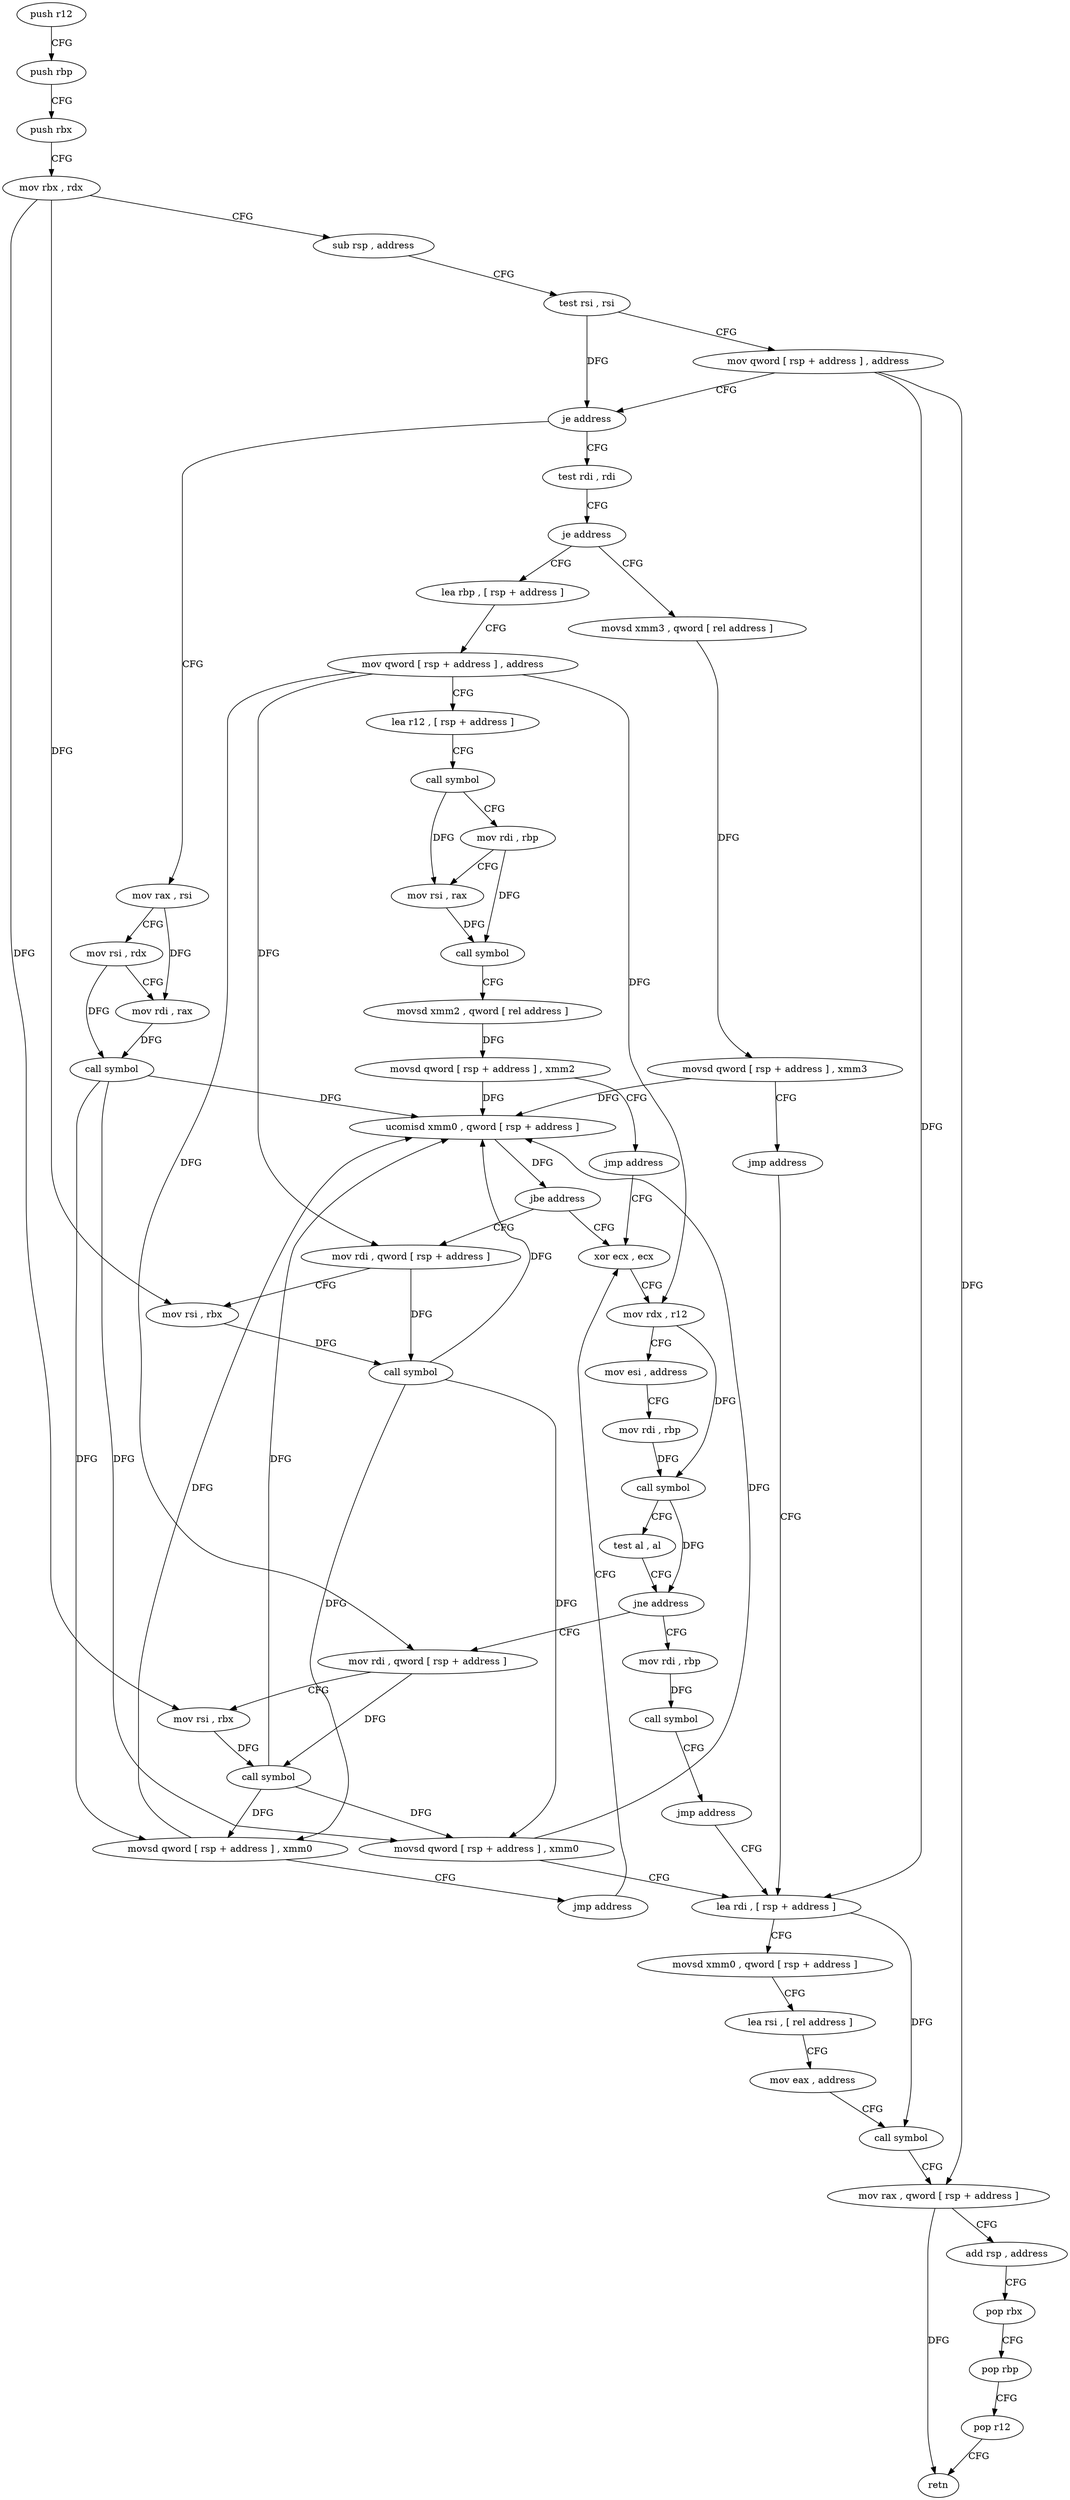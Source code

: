 digraph "func" {
"153392" [label = "push r12" ]
"153394" [label = "push rbp" ]
"153395" [label = "push rbx" ]
"153396" [label = "mov rbx , rdx" ]
"153399" [label = "sub rsp , address" ]
"153403" [label = "test rsi , rsi" ]
"153406" [label = "mov qword [ rsp + address ] , address" ]
"153415" [label = "je address" ]
"153488" [label = "test rdi , rdi" ]
"153417" [label = "mov rax , rsi" ]
"153491" [label = "je address" ]
"153640" [label = "movsd xmm3 , qword [ rel address ]" ]
"153497" [label = "lea rbp , [ rsp + address ]" ]
"153420" [label = "mov rsi , rdx" ]
"153423" [label = "mov rdi , rax" ]
"153426" [label = "call symbol" ]
"153431" [label = "movsd qword [ rsp + address ] , xmm0" ]
"153437" [label = "lea rdi , [ rsp + address ]" ]
"153648" [label = "movsd qword [ rsp + address ] , xmm3" ]
"153654" [label = "jmp address" ]
"153502" [label = "mov qword [ rsp + address ] , address" ]
"153511" [label = "lea r12 , [ rsp + address ]" ]
"153516" [label = "call symbol" ]
"153521" [label = "mov rdi , rbp" ]
"153524" [label = "mov rsi , rax" ]
"153527" [label = "call symbol" ]
"153532" [label = "movsd xmm2 , qword [ rel address ]" ]
"153540" [label = "movsd qword [ rsp + address ] , xmm2" ]
"153546" [label = "jmp address" ]
"153573" [label = "xor ecx , ecx" ]
"153442" [label = "movsd xmm0 , qword [ rsp + address ]" ]
"153448" [label = "lea rsi , [ rel address ]" ]
"153455" [label = "mov eax , address" ]
"153460" [label = "call symbol" ]
"153465" [label = "mov rax , qword [ rsp + address ]" ]
"153470" [label = "add rsp , address" ]
"153474" [label = "pop rbx" ]
"153475" [label = "pop rbp" ]
"153476" [label = "pop r12" ]
"153478" [label = "retn" ]
"153575" [label = "mov rdx , r12" ]
"153578" [label = "mov esi , address" ]
"153583" [label = "mov rdi , rbp" ]
"153586" [label = "call symbol" ]
"153591" [label = "test al , al" ]
"153593" [label = "jne address" ]
"153552" [label = "mov rdi , qword [ rsp + address ]" ]
"153595" [label = "mov rdi , rbp" ]
"153557" [label = "mov rsi , rbx" ]
"153560" [label = "call symbol" ]
"153565" [label = "ucomisd xmm0 , qword [ rsp + address ]" ]
"153571" [label = "jbe address" ]
"153616" [label = "mov rdi , qword [ rsp + address ]" ]
"153598" [label = "call symbol" ]
"153603" [label = "jmp address" ]
"153621" [label = "mov rsi , rbx" ]
"153624" [label = "call symbol" ]
"153629" [label = "movsd qword [ rsp + address ] , xmm0" ]
"153635" [label = "jmp address" ]
"153392" -> "153394" [ label = "CFG" ]
"153394" -> "153395" [ label = "CFG" ]
"153395" -> "153396" [ label = "CFG" ]
"153396" -> "153399" [ label = "CFG" ]
"153396" -> "153557" [ label = "DFG" ]
"153396" -> "153621" [ label = "DFG" ]
"153399" -> "153403" [ label = "CFG" ]
"153403" -> "153406" [ label = "CFG" ]
"153403" -> "153415" [ label = "DFG" ]
"153406" -> "153415" [ label = "CFG" ]
"153406" -> "153465" [ label = "DFG" ]
"153406" -> "153437" [ label = "DFG" ]
"153415" -> "153488" [ label = "CFG" ]
"153415" -> "153417" [ label = "CFG" ]
"153488" -> "153491" [ label = "CFG" ]
"153417" -> "153420" [ label = "CFG" ]
"153417" -> "153423" [ label = "DFG" ]
"153491" -> "153640" [ label = "CFG" ]
"153491" -> "153497" [ label = "CFG" ]
"153640" -> "153648" [ label = "DFG" ]
"153497" -> "153502" [ label = "CFG" ]
"153420" -> "153423" [ label = "CFG" ]
"153420" -> "153426" [ label = "DFG" ]
"153423" -> "153426" [ label = "DFG" ]
"153426" -> "153431" [ label = "DFG" ]
"153426" -> "153565" [ label = "DFG" ]
"153426" -> "153629" [ label = "DFG" ]
"153431" -> "153437" [ label = "CFG" ]
"153431" -> "153565" [ label = "DFG" ]
"153437" -> "153442" [ label = "CFG" ]
"153437" -> "153460" [ label = "DFG" ]
"153648" -> "153654" [ label = "CFG" ]
"153648" -> "153565" [ label = "DFG" ]
"153654" -> "153437" [ label = "CFG" ]
"153502" -> "153511" [ label = "CFG" ]
"153502" -> "153552" [ label = "DFG" ]
"153502" -> "153616" [ label = "DFG" ]
"153502" -> "153575" [ label = "DFG" ]
"153511" -> "153516" [ label = "CFG" ]
"153516" -> "153521" [ label = "CFG" ]
"153516" -> "153524" [ label = "DFG" ]
"153521" -> "153524" [ label = "CFG" ]
"153521" -> "153527" [ label = "DFG" ]
"153524" -> "153527" [ label = "DFG" ]
"153527" -> "153532" [ label = "CFG" ]
"153532" -> "153540" [ label = "DFG" ]
"153540" -> "153546" [ label = "CFG" ]
"153540" -> "153565" [ label = "DFG" ]
"153546" -> "153573" [ label = "CFG" ]
"153573" -> "153575" [ label = "CFG" ]
"153442" -> "153448" [ label = "CFG" ]
"153448" -> "153455" [ label = "CFG" ]
"153455" -> "153460" [ label = "CFG" ]
"153460" -> "153465" [ label = "CFG" ]
"153465" -> "153470" [ label = "CFG" ]
"153465" -> "153478" [ label = "DFG" ]
"153470" -> "153474" [ label = "CFG" ]
"153474" -> "153475" [ label = "CFG" ]
"153475" -> "153476" [ label = "CFG" ]
"153476" -> "153478" [ label = "CFG" ]
"153575" -> "153578" [ label = "CFG" ]
"153575" -> "153586" [ label = "DFG" ]
"153578" -> "153583" [ label = "CFG" ]
"153583" -> "153586" [ label = "DFG" ]
"153586" -> "153591" [ label = "CFG" ]
"153586" -> "153593" [ label = "DFG" ]
"153591" -> "153593" [ label = "CFG" ]
"153593" -> "153552" [ label = "CFG" ]
"153593" -> "153595" [ label = "CFG" ]
"153552" -> "153557" [ label = "CFG" ]
"153552" -> "153560" [ label = "DFG" ]
"153595" -> "153598" [ label = "DFG" ]
"153557" -> "153560" [ label = "DFG" ]
"153560" -> "153565" [ label = "DFG" ]
"153560" -> "153431" [ label = "DFG" ]
"153560" -> "153629" [ label = "DFG" ]
"153565" -> "153571" [ label = "DFG" ]
"153571" -> "153616" [ label = "CFG" ]
"153571" -> "153573" [ label = "CFG" ]
"153616" -> "153621" [ label = "CFG" ]
"153616" -> "153624" [ label = "DFG" ]
"153598" -> "153603" [ label = "CFG" ]
"153603" -> "153437" [ label = "CFG" ]
"153621" -> "153624" [ label = "DFG" ]
"153624" -> "153629" [ label = "DFG" ]
"153624" -> "153431" [ label = "DFG" ]
"153624" -> "153565" [ label = "DFG" ]
"153629" -> "153635" [ label = "CFG" ]
"153629" -> "153565" [ label = "DFG" ]
"153635" -> "153573" [ label = "CFG" ]
}
